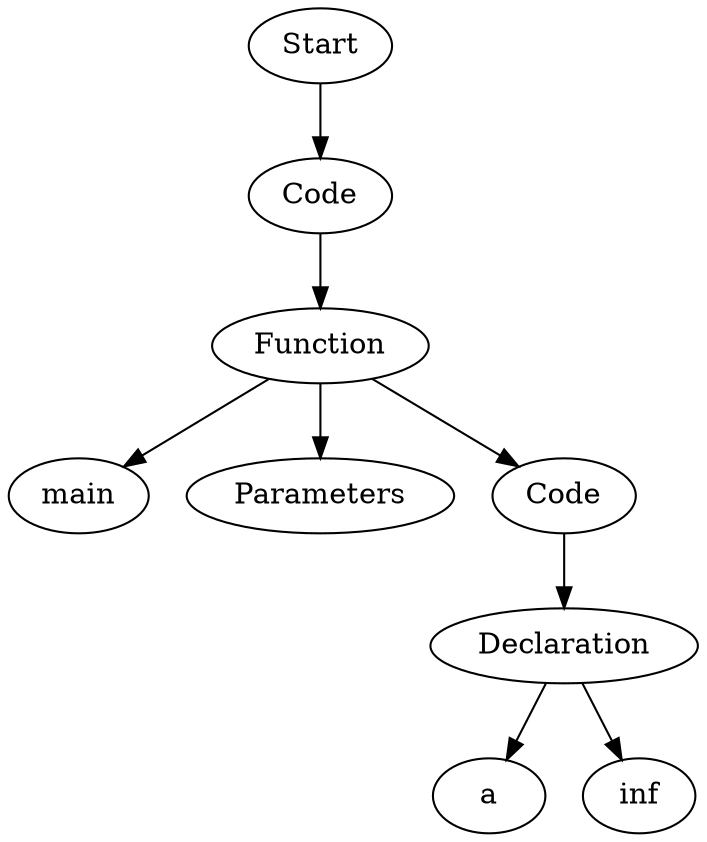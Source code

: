 digraph AST {
  "125489017343328" [label="Start"];
  "125489017343328" -> "125489017344480";
  "125489017344480" [label="Code"];
  "125489017344480" -> "125489017346400";
  "125489017346400" [label="Function"];
  "125489017346400" -> "125489017346208";
  "125489017346400" -> "125489017346256";
  "125489017346400" -> "125489017346448";
  "125489017346208" [label="main"];
  "125489017346256" [label="Parameters"];
  "125489017346448" [label="Code"];
  "125489017346448" -> "125489017346112";
  "125489017346112" [label="Declaration"];
  "125489017346112" -> "125489017345920";
  "125489017346112" -> "125489017345968";
  "125489017345920" [label="a"];
  "125489017345968" [label="inf"];
}
